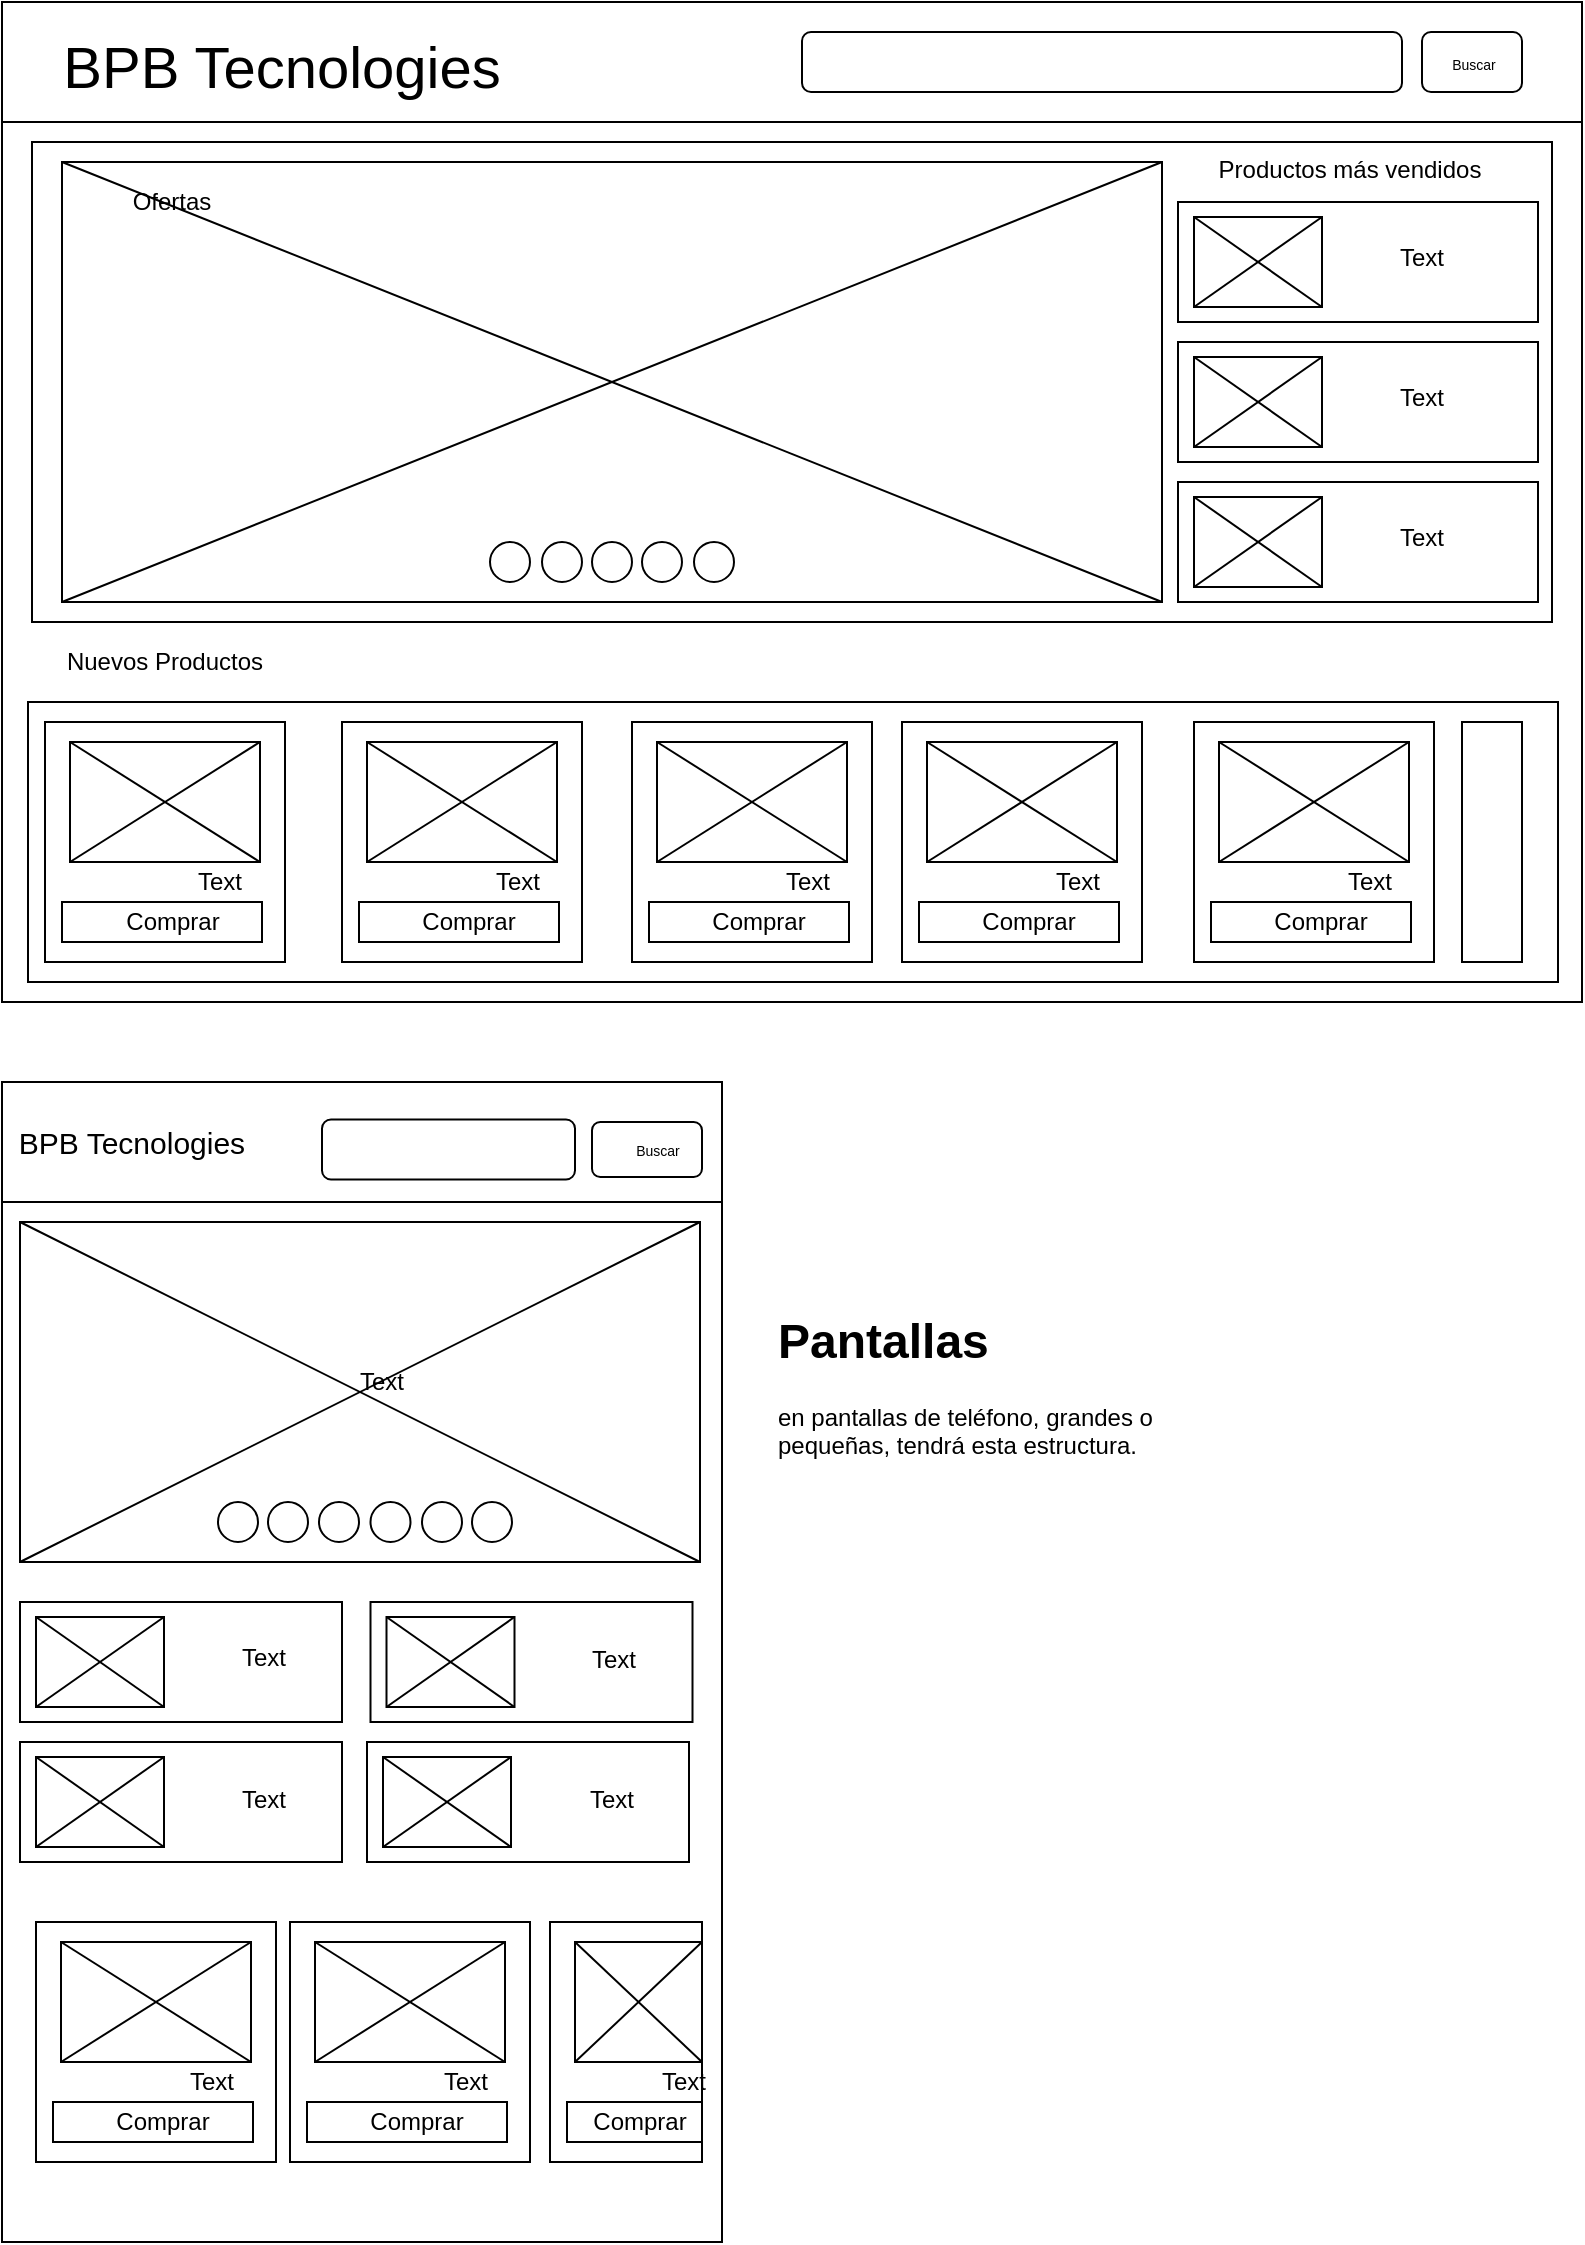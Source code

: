 <mxfile version="14.2.9" type="device"><diagram id="t5h1J87GxXywmjSeLLK5" name="Page-1"><mxGraphModel dx="1202" dy="647" grid="1" gridSize="10" guides="1" tooltips="1" connect="1" arrows="1" fold="1" page="1" pageScale="1" pageWidth="827" pageHeight="1169" math="0" shadow="0"><root><mxCell id="0"/><mxCell id="1" parent="0"/><mxCell id="QMlNw4sz7NIsnAV3HzNt-106" value="" style="rounded=1;whiteSpace=wrap;html=1;" parent="1" vertex="1"><mxGeometry x="280" y="577.5" width="50" height="30" as="geometry"/></mxCell><mxCell id="QMlNw4sz7NIsnAV3HzNt-1" value="" style="rounded=0;whiteSpace=wrap;html=1;" parent="1" vertex="1"><mxGeometry x="20" y="20" width="790" height="500" as="geometry"/></mxCell><mxCell id="QMlNw4sz7NIsnAV3HzNt-2" value="" style="rounded=0;whiteSpace=wrap;html=1;" parent="1" vertex="1"><mxGeometry x="20" y="20" width="790" height="60" as="geometry"/></mxCell><mxCell id="QMlNw4sz7NIsnAV3HzNt-3" value="" style="rounded=1;whiteSpace=wrap;html=1;" parent="1" vertex="1"><mxGeometry x="420" y="35" width="300" height="30" as="geometry"/></mxCell><mxCell id="QMlNw4sz7NIsnAV3HzNt-4" value="" style="rounded=1;whiteSpace=wrap;html=1;" parent="1" vertex="1"><mxGeometry x="730" y="35" width="50" height="30" as="geometry"/></mxCell><mxCell id="QMlNw4sz7NIsnAV3HzNt-5" value="" style="rounded=0;whiteSpace=wrap;html=1;" parent="1" vertex="1"><mxGeometry x="35" y="90" width="760" height="240" as="geometry"/></mxCell><mxCell id="QMlNw4sz7NIsnAV3HzNt-6" value="" style="rounded=0;whiteSpace=wrap;html=1;" parent="1" vertex="1"><mxGeometry x="50" y="100" width="550" height="220" as="geometry"/></mxCell><mxCell id="QMlNw4sz7NIsnAV3HzNt-7" value="" style="rounded=0;whiteSpace=wrap;html=1;" parent="1" vertex="1"><mxGeometry x="608" y="120" width="180" height="60" as="geometry"/></mxCell><mxCell id="QMlNw4sz7NIsnAV3HzNt-9" value="" style="rounded=0;whiteSpace=wrap;html=1;" parent="1" vertex="1"><mxGeometry x="33" y="370" width="765" height="140" as="geometry"/></mxCell><mxCell id="QMlNw4sz7NIsnAV3HzNt-10" value="&lt;font style=&quot;font-size: 29px&quot;&gt;BPB Tecnologies&lt;/font&gt;" style="text;html=1;strokeColor=none;fillColor=none;align=center;verticalAlign=middle;whiteSpace=wrap;rounded=0;" parent="1" vertex="1"><mxGeometry x="40" y="35" width="240" height="35" as="geometry"/></mxCell><mxCell id="QMlNw4sz7NIsnAV3HzNt-11" value="&lt;font style=&quot;font-size: 7px&quot;&gt;Buscar&lt;/font&gt;" style="text;html=1;strokeColor=none;fillColor=none;align=center;verticalAlign=middle;whiteSpace=wrap;rounded=0;" parent="1" vertex="1"><mxGeometry x="736" y="40" width="40" height="20" as="geometry"/></mxCell><mxCell id="QMlNw4sz7NIsnAV3HzNt-12" value="" style="ellipse;whiteSpace=wrap;html=1;aspect=fixed;" parent="1" vertex="1"><mxGeometry x="264" y="290" width="20" height="20" as="geometry"/></mxCell><mxCell id="QMlNw4sz7NIsnAV3HzNt-13" value="" style="ellipse;whiteSpace=wrap;html=1;aspect=fixed;" parent="1" vertex="1"><mxGeometry x="290" y="290" width="20" height="20" as="geometry"/></mxCell><mxCell id="QMlNw4sz7NIsnAV3HzNt-14" value="" style="ellipse;whiteSpace=wrap;html=1;aspect=fixed;" parent="1" vertex="1"><mxGeometry x="315" y="290" width="20" height="20" as="geometry"/></mxCell><mxCell id="QMlNw4sz7NIsnAV3HzNt-15" value="" style="ellipse;whiteSpace=wrap;html=1;aspect=fixed;" parent="1" vertex="1"><mxGeometry x="340" y="290" width="20" height="20" as="geometry"/></mxCell><mxCell id="QMlNw4sz7NIsnAV3HzNt-16" value="" style="ellipse;whiteSpace=wrap;html=1;aspect=fixed;" parent="1" vertex="1"><mxGeometry x="366" y="290" width="20" height="20" as="geometry"/></mxCell><mxCell id="QMlNw4sz7NIsnAV3HzNt-19" value="Productos más vendidos" style="text;html=1;strokeColor=none;fillColor=none;align=center;verticalAlign=middle;whiteSpace=wrap;rounded=0;" parent="1" vertex="1"><mxGeometry x="608" y="94" width="172" height="20" as="geometry"/></mxCell><mxCell id="QMlNw4sz7NIsnAV3HzNt-21" value="Nuevos Productos" style="text;html=1;strokeColor=none;fillColor=none;align=center;verticalAlign=middle;whiteSpace=wrap;rounded=0;" parent="1" vertex="1"><mxGeometry x="33" y="340" width="137" height="20" as="geometry"/></mxCell><mxCell id="QMlNw4sz7NIsnAV3HzNt-22" value="Ofertas" style="text;html=1;strokeColor=none;fillColor=none;align=center;verticalAlign=middle;whiteSpace=wrap;rounded=0;" parent="1" vertex="1"><mxGeometry x="60" y="110" width="90" height="20" as="geometry"/></mxCell><mxCell id="QMlNw4sz7NIsnAV3HzNt-23" value="" style="rounded=0;whiteSpace=wrap;html=1;" parent="1" vertex="1"><mxGeometry x="41.5" y="380" width="120" height="120" as="geometry"/></mxCell><mxCell id="QMlNw4sz7NIsnAV3HzNt-24" value="" style="rounded=0;whiteSpace=wrap;html=1;" parent="1" vertex="1"><mxGeometry x="616" y="127.5" width="64" height="45" as="geometry"/></mxCell><mxCell id="QMlNw4sz7NIsnAV3HzNt-25" value="Text" style="text;html=1;strokeColor=none;fillColor=none;align=center;verticalAlign=middle;whiteSpace=wrap;rounded=0;" parent="1" vertex="1"><mxGeometry x="710" y="137.5" width="40" height="20" as="geometry"/></mxCell><mxCell id="QMlNw4sz7NIsnAV3HzNt-32" value="" style="rounded=0;whiteSpace=wrap;html=1;" parent="1" vertex="1"><mxGeometry x="608" y="190" width="180" height="60" as="geometry"/></mxCell><mxCell id="QMlNw4sz7NIsnAV3HzNt-33" value="" style="rounded=0;whiteSpace=wrap;html=1;" parent="1" vertex="1"><mxGeometry x="608" y="260" width="180" height="60" as="geometry"/></mxCell><mxCell id="QMlNw4sz7NIsnAV3HzNt-34" value="" style="rounded=0;whiteSpace=wrap;html=1;" parent="1" vertex="1"><mxGeometry x="616" y="197.5" width="64" height="45" as="geometry"/></mxCell><mxCell id="QMlNw4sz7NIsnAV3HzNt-35" value="Text" style="text;html=1;strokeColor=none;fillColor=none;align=center;verticalAlign=middle;whiteSpace=wrap;rounded=0;" parent="1" vertex="1"><mxGeometry x="710" y="207.5" width="40" height="20" as="geometry"/></mxCell><mxCell id="QMlNw4sz7NIsnAV3HzNt-36" value="" style="rounded=0;whiteSpace=wrap;html=1;" parent="1" vertex="1"><mxGeometry x="616" y="267.5" width="64" height="45" as="geometry"/></mxCell><mxCell id="QMlNw4sz7NIsnAV3HzNt-37" value="Text" style="text;html=1;strokeColor=none;fillColor=none;align=center;verticalAlign=middle;whiteSpace=wrap;rounded=0;" parent="1" vertex="1"><mxGeometry x="710" y="277.5" width="40" height="20" as="geometry"/></mxCell><mxCell id="QMlNw4sz7NIsnAV3HzNt-38" value="" style="rounded=0;whiteSpace=wrap;html=1;" parent="1" vertex="1"><mxGeometry x="54" y="390" width="95" height="60" as="geometry"/></mxCell><mxCell id="QMlNw4sz7NIsnAV3HzNt-39" value="" style="rounded=0;whiteSpace=wrap;html=1;" parent="1" vertex="1"><mxGeometry x="50" y="470" width="100" height="20" as="geometry"/></mxCell><mxCell id="QMlNw4sz7NIsnAV3HzNt-40" value="Text" style="text;html=1;strokeColor=none;fillColor=none;align=center;verticalAlign=middle;whiteSpace=wrap;rounded=0;" parent="1" vertex="1"><mxGeometry x="109" y="450" width="40" height="20" as="geometry"/></mxCell><mxCell id="QMlNw4sz7NIsnAV3HzNt-41" value="Comprar" style="text;html=1;strokeColor=none;fillColor=none;align=center;verticalAlign=middle;whiteSpace=wrap;rounded=0;" parent="1" vertex="1"><mxGeometry x="75.75" y="470" width="58.5" height="20" as="geometry"/></mxCell><mxCell id="QMlNw4sz7NIsnAV3HzNt-48" value="" style="endArrow=none;html=1;" parent="1" source="QMlNw4sz7NIsnAV3HzNt-6" edge="1"><mxGeometry width="50" height="50" relative="1" as="geometry"><mxPoint x="550" y="150" as="sourcePoint"/><mxPoint x="600" y="100" as="targetPoint"/></mxGeometry></mxCell><mxCell id="QMlNw4sz7NIsnAV3HzNt-49" value="" style="endArrow=none;html=1;entryX=1;entryY=0;entryDx=0;entryDy=0;exitX=0;exitY=1;exitDx=0;exitDy=0;" parent="1" source="QMlNw4sz7NIsnAV3HzNt-6" target="QMlNw4sz7NIsnAV3HzNt-6" edge="1"><mxGeometry width="50" height="50" relative="1" as="geometry"><mxPoint x="340" y="320" as="sourcePoint"/><mxPoint x="390" y="270" as="targetPoint"/></mxGeometry></mxCell><mxCell id="QMlNw4sz7NIsnAV3HzNt-50" value="" style="endArrow=none;html=1;entryX=1;entryY=1;entryDx=0;entryDy=0;exitX=0;exitY=0;exitDx=0;exitDy=0;" parent="1" source="QMlNw4sz7NIsnAV3HzNt-6" target="QMlNw4sz7NIsnAV3HzNt-6" edge="1"><mxGeometry width="50" height="50" relative="1" as="geometry"><mxPoint x="60" y="330" as="sourcePoint"/><mxPoint x="610" y="110" as="targetPoint"/></mxGeometry></mxCell><mxCell id="QMlNw4sz7NIsnAV3HzNt-51" value="" style="endArrow=none;html=1;exitX=0;exitY=1;exitDx=0;exitDy=0;" parent="1" source="QMlNw4sz7NIsnAV3HzNt-24" edge="1"><mxGeometry width="50" height="50" relative="1" as="geometry"><mxPoint x="630" y="177.5" as="sourcePoint"/><mxPoint x="680" y="127.5" as="targetPoint"/></mxGeometry></mxCell><mxCell id="QMlNw4sz7NIsnAV3HzNt-52" value="" style="endArrow=none;html=1;exitX=0;exitY=0;exitDx=0;exitDy=0;entryX=1;entryY=1;entryDx=0;entryDy=0;" parent="1" source="QMlNw4sz7NIsnAV3HzNt-24" target="QMlNw4sz7NIsnAV3HzNt-24" edge="1"><mxGeometry width="50" height="50" relative="1" as="geometry"><mxPoint x="626" y="182.5" as="sourcePoint"/><mxPoint x="690" y="137.5" as="targetPoint"/></mxGeometry></mxCell><mxCell id="QMlNw4sz7NIsnAV3HzNt-54" value="" style="endArrow=none;html=1;exitX=0;exitY=1;exitDx=0;exitDy=0;" parent="1" edge="1"><mxGeometry width="50" height="50" relative="1" as="geometry"><mxPoint x="616" y="242.5" as="sourcePoint"/><mxPoint x="680" y="197.5" as="targetPoint"/></mxGeometry></mxCell><mxCell id="QMlNw4sz7NIsnAV3HzNt-55" value="" style="endArrow=none;html=1;exitX=0;exitY=0;exitDx=0;exitDy=0;entryX=1;entryY=1;entryDx=0;entryDy=0;" parent="1" edge="1"><mxGeometry width="50" height="50" relative="1" as="geometry"><mxPoint x="616" y="197.5" as="sourcePoint"/><mxPoint x="680.0" y="242.5" as="targetPoint"/></mxGeometry></mxCell><mxCell id="QMlNw4sz7NIsnAV3HzNt-56" value="" style="endArrow=none;html=1;exitX=0;exitY=1;exitDx=0;exitDy=0;" parent="1" edge="1"><mxGeometry width="50" height="50" relative="1" as="geometry"><mxPoint x="616" y="312.5" as="sourcePoint"/><mxPoint x="680" y="267.5" as="targetPoint"/></mxGeometry></mxCell><mxCell id="QMlNw4sz7NIsnAV3HzNt-57" value="" style="endArrow=none;html=1;exitX=0;exitY=0;exitDx=0;exitDy=0;entryX=1;entryY=1;entryDx=0;entryDy=0;" parent="1" edge="1"><mxGeometry width="50" height="50" relative="1" as="geometry"><mxPoint x="616" y="267.5" as="sourcePoint"/><mxPoint x="680.0" y="312.5" as="targetPoint"/></mxGeometry></mxCell><mxCell id="QMlNw4sz7NIsnAV3HzNt-58" value="" style="endArrow=none;html=1;exitX=0;exitY=1;exitDx=0;exitDy=0;entryX=1;entryY=0;entryDx=0;entryDy=0;" parent="1" source="QMlNw4sz7NIsnAV3HzNt-38" target="QMlNw4sz7NIsnAV3HzNt-38" edge="1"><mxGeometry width="50" height="50" relative="1" as="geometry"><mxPoint x="69.5" y="442.5" as="sourcePoint"/><mxPoint x="133.5" y="397.5" as="targetPoint"/></mxGeometry></mxCell><mxCell id="QMlNw4sz7NIsnAV3HzNt-59" value="" style="endArrow=none;html=1;exitX=0;exitY=0;exitDx=0;exitDy=0;entryX=1;entryY=0;entryDx=0;entryDy=0;" parent="1" source="QMlNw4sz7NIsnAV3HzNt-38" target="QMlNw4sz7NIsnAV3HzNt-40" edge="1"><mxGeometry width="50" height="50" relative="1" as="geometry"><mxPoint x="69.5" y="397.5" as="sourcePoint"/><mxPoint x="133.5" y="442.5" as="targetPoint"/></mxGeometry></mxCell><mxCell id="QMlNw4sz7NIsnAV3HzNt-68" value="" style="rounded=0;whiteSpace=wrap;html=1;" parent="1" vertex="1"><mxGeometry x="190" y="380" width="120" height="120" as="geometry"/></mxCell><mxCell id="QMlNw4sz7NIsnAV3HzNt-69" value="" style="rounded=0;whiteSpace=wrap;html=1;" parent="1" vertex="1"><mxGeometry x="202.5" y="390" width="95" height="60" as="geometry"/></mxCell><mxCell id="QMlNw4sz7NIsnAV3HzNt-70" value="" style="rounded=0;whiteSpace=wrap;html=1;" parent="1" vertex="1"><mxGeometry x="198.5" y="470" width="100" height="20" as="geometry"/></mxCell><mxCell id="QMlNw4sz7NIsnAV3HzNt-71" value="Text" style="text;html=1;strokeColor=none;fillColor=none;align=center;verticalAlign=middle;whiteSpace=wrap;rounded=0;" parent="1" vertex="1"><mxGeometry x="257.5" y="450" width="40" height="20" as="geometry"/></mxCell><mxCell id="QMlNw4sz7NIsnAV3HzNt-72" value="Comprar" style="text;html=1;strokeColor=none;fillColor=none;align=center;verticalAlign=middle;whiteSpace=wrap;rounded=0;" parent="1" vertex="1"><mxGeometry x="224.25" y="470" width="58.5" height="20" as="geometry"/></mxCell><mxCell id="QMlNw4sz7NIsnAV3HzNt-73" value="" style="endArrow=none;html=1;exitX=0;exitY=1;exitDx=0;exitDy=0;entryX=1;entryY=0;entryDx=0;entryDy=0;" parent="1" source="QMlNw4sz7NIsnAV3HzNt-69" target="QMlNw4sz7NIsnAV3HzNt-69" edge="1"><mxGeometry width="50" height="50" relative="1" as="geometry"><mxPoint x="218" y="442.5" as="sourcePoint"/><mxPoint x="282" y="397.5" as="targetPoint"/></mxGeometry></mxCell><mxCell id="QMlNw4sz7NIsnAV3HzNt-74" value="" style="endArrow=none;html=1;exitX=0;exitY=0;exitDx=0;exitDy=0;entryX=1;entryY=0;entryDx=0;entryDy=0;" parent="1" source="QMlNw4sz7NIsnAV3HzNt-69" target="QMlNw4sz7NIsnAV3HzNt-71" edge="1"><mxGeometry width="50" height="50" relative="1" as="geometry"><mxPoint x="218" y="397.5" as="sourcePoint"/><mxPoint x="282.0" y="442.5" as="targetPoint"/></mxGeometry></mxCell><mxCell id="QMlNw4sz7NIsnAV3HzNt-75" value="" style="rounded=0;whiteSpace=wrap;html=1;" parent="1" vertex="1"><mxGeometry x="335" y="380" width="120" height="120" as="geometry"/></mxCell><mxCell id="QMlNw4sz7NIsnAV3HzNt-76" value="" style="rounded=0;whiteSpace=wrap;html=1;" parent="1" vertex="1"><mxGeometry x="347.5" y="390" width="95" height="60" as="geometry"/></mxCell><mxCell id="QMlNw4sz7NIsnAV3HzNt-77" value="" style="rounded=0;whiteSpace=wrap;html=1;" parent="1" vertex="1"><mxGeometry x="343.5" y="470" width="100" height="20" as="geometry"/></mxCell><mxCell id="QMlNw4sz7NIsnAV3HzNt-78" value="Text" style="text;html=1;strokeColor=none;fillColor=none;align=center;verticalAlign=middle;whiteSpace=wrap;rounded=0;" parent="1" vertex="1"><mxGeometry x="402.5" y="450" width="40" height="20" as="geometry"/></mxCell><mxCell id="QMlNw4sz7NIsnAV3HzNt-79" value="Comprar" style="text;html=1;strokeColor=none;fillColor=none;align=center;verticalAlign=middle;whiteSpace=wrap;rounded=0;" parent="1" vertex="1"><mxGeometry x="369.25" y="470" width="58.5" height="20" as="geometry"/></mxCell><mxCell id="QMlNw4sz7NIsnAV3HzNt-80" value="" style="endArrow=none;html=1;exitX=0;exitY=1;exitDx=0;exitDy=0;entryX=1;entryY=0;entryDx=0;entryDy=0;" parent="1" source="QMlNw4sz7NIsnAV3HzNt-76" target="QMlNw4sz7NIsnAV3HzNt-76" edge="1"><mxGeometry width="50" height="50" relative="1" as="geometry"><mxPoint x="363" y="442.5" as="sourcePoint"/><mxPoint x="427" y="397.5" as="targetPoint"/></mxGeometry></mxCell><mxCell id="QMlNw4sz7NIsnAV3HzNt-81" value="" style="endArrow=none;html=1;exitX=0;exitY=0;exitDx=0;exitDy=0;entryX=1;entryY=0;entryDx=0;entryDy=0;" parent="1" source="QMlNw4sz7NIsnAV3HzNt-76" target="QMlNw4sz7NIsnAV3HzNt-78" edge="1"><mxGeometry width="50" height="50" relative="1" as="geometry"><mxPoint x="363" y="397.5" as="sourcePoint"/><mxPoint x="427.0" y="442.5" as="targetPoint"/></mxGeometry></mxCell><mxCell id="QMlNw4sz7NIsnAV3HzNt-82" value="" style="rounded=0;whiteSpace=wrap;html=1;" parent="1" vertex="1"><mxGeometry x="470" y="380" width="120" height="120" as="geometry"/></mxCell><mxCell id="QMlNw4sz7NIsnAV3HzNt-83" value="" style="rounded=0;whiteSpace=wrap;html=1;" parent="1" vertex="1"><mxGeometry x="482.5" y="390" width="95" height="60" as="geometry"/></mxCell><mxCell id="QMlNw4sz7NIsnAV3HzNt-84" value="" style="rounded=0;whiteSpace=wrap;html=1;" parent="1" vertex="1"><mxGeometry x="478.5" y="470" width="100" height="20" as="geometry"/></mxCell><mxCell id="QMlNw4sz7NIsnAV3HzNt-85" value="Text" style="text;html=1;strokeColor=none;fillColor=none;align=center;verticalAlign=middle;whiteSpace=wrap;rounded=0;" parent="1" vertex="1"><mxGeometry x="537.5" y="450" width="40" height="20" as="geometry"/></mxCell><mxCell id="QMlNw4sz7NIsnAV3HzNt-86" value="Comprar" style="text;html=1;strokeColor=none;fillColor=none;align=center;verticalAlign=middle;whiteSpace=wrap;rounded=0;" parent="1" vertex="1"><mxGeometry x="504.25" y="470" width="58.5" height="20" as="geometry"/></mxCell><mxCell id="QMlNw4sz7NIsnAV3HzNt-87" value="" style="endArrow=none;html=1;exitX=0;exitY=1;exitDx=0;exitDy=0;entryX=1;entryY=0;entryDx=0;entryDy=0;" parent="1" source="QMlNw4sz7NIsnAV3HzNt-83" target="QMlNw4sz7NIsnAV3HzNt-83" edge="1"><mxGeometry width="50" height="50" relative="1" as="geometry"><mxPoint x="498" y="442.5" as="sourcePoint"/><mxPoint x="562" y="397.5" as="targetPoint"/></mxGeometry></mxCell><mxCell id="QMlNw4sz7NIsnAV3HzNt-88" value="" style="endArrow=none;html=1;exitX=0;exitY=0;exitDx=0;exitDy=0;entryX=1;entryY=0;entryDx=0;entryDy=0;" parent="1" source="QMlNw4sz7NIsnAV3HzNt-83" target="QMlNw4sz7NIsnAV3HzNt-85" edge="1"><mxGeometry width="50" height="50" relative="1" as="geometry"><mxPoint x="498" y="397.5" as="sourcePoint"/><mxPoint x="562.0" y="442.5" as="targetPoint"/></mxGeometry></mxCell><mxCell id="QMlNw4sz7NIsnAV3HzNt-89" value="" style="rounded=0;whiteSpace=wrap;html=1;" parent="1" vertex="1"><mxGeometry x="616" y="380" width="120" height="120" as="geometry"/></mxCell><mxCell id="QMlNw4sz7NIsnAV3HzNt-90" value="" style="rounded=0;whiteSpace=wrap;html=1;" parent="1" vertex="1"><mxGeometry x="628.5" y="390" width="95" height="60" as="geometry"/></mxCell><mxCell id="QMlNw4sz7NIsnAV3HzNt-91" value="" style="rounded=0;whiteSpace=wrap;html=1;" parent="1" vertex="1"><mxGeometry x="624.5" y="470" width="100" height="20" as="geometry"/></mxCell><mxCell id="QMlNw4sz7NIsnAV3HzNt-92" value="Text" style="text;html=1;strokeColor=none;fillColor=none;align=center;verticalAlign=middle;whiteSpace=wrap;rounded=0;" parent="1" vertex="1"><mxGeometry x="683.5" y="450" width="40" height="20" as="geometry"/></mxCell><mxCell id="QMlNw4sz7NIsnAV3HzNt-93" value="Comprar" style="text;html=1;strokeColor=none;fillColor=none;align=center;verticalAlign=middle;whiteSpace=wrap;rounded=0;" parent="1" vertex="1"><mxGeometry x="650.25" y="470" width="58.5" height="20" as="geometry"/></mxCell><mxCell id="QMlNw4sz7NIsnAV3HzNt-94" value="" style="endArrow=none;html=1;exitX=0;exitY=1;exitDx=0;exitDy=0;entryX=1;entryY=0;entryDx=0;entryDy=0;" parent="1" source="QMlNw4sz7NIsnAV3HzNt-90" target="QMlNw4sz7NIsnAV3HzNt-90" edge="1"><mxGeometry width="50" height="50" relative="1" as="geometry"><mxPoint x="644" y="442.5" as="sourcePoint"/><mxPoint x="708" y="397.5" as="targetPoint"/></mxGeometry></mxCell><mxCell id="QMlNw4sz7NIsnAV3HzNt-95" value="" style="endArrow=none;html=1;exitX=0;exitY=0;exitDx=0;exitDy=0;entryX=1;entryY=0;entryDx=0;entryDy=0;" parent="1" source="QMlNw4sz7NIsnAV3HzNt-90" target="QMlNw4sz7NIsnAV3HzNt-92" edge="1"><mxGeometry width="50" height="50" relative="1" as="geometry"><mxPoint x="644" y="397.5" as="sourcePoint"/><mxPoint x="708.0" y="442.5" as="targetPoint"/></mxGeometry></mxCell><mxCell id="QMlNw4sz7NIsnAV3HzNt-97" value="" style="rounded=0;whiteSpace=wrap;html=1;" parent="1" vertex="1"><mxGeometry x="750" y="380" width="30" height="120" as="geometry"/></mxCell><mxCell id="QMlNw4sz7NIsnAV3HzNt-98" value="" style="rounded=0;whiteSpace=wrap;html=1;" parent="1" vertex="1"><mxGeometry x="20" y="560" width="360" height="580" as="geometry"/></mxCell><mxCell id="QMlNw4sz7NIsnAV3HzNt-99" value="" style="rounded=0;whiteSpace=wrap;html=1;" parent="1" vertex="1"><mxGeometry x="20" y="560" width="360" height="60" as="geometry"/></mxCell><mxCell id="QMlNw4sz7NIsnAV3HzNt-102" value="" style="rounded=1;whiteSpace=wrap;html=1;" parent="1" vertex="1"><mxGeometry x="180" y="578.75" width="126.5" height="30" as="geometry"/></mxCell><mxCell id="QMlNw4sz7NIsnAV3HzNt-103" value="&lt;font style=&quot;font-size: 15px&quot;&gt;BPB Tecnologies&lt;/font&gt;" style="text;html=1;strokeColor=none;fillColor=none;align=center;verticalAlign=middle;whiteSpace=wrap;rounded=0;" parent="1" vertex="1"><mxGeometry x="20" y="572.5" width="130" height="35" as="geometry"/></mxCell><mxCell id="QMlNw4sz7NIsnAV3HzNt-107" value="" style="rounded=1;whiteSpace=wrap;html=1;" parent="1" vertex="1"><mxGeometry x="315" y="580" width="55" height="27.5" as="geometry"/></mxCell><mxCell id="QMlNw4sz7NIsnAV3HzNt-104" value="&lt;font style=&quot;font-size: 7px&quot;&gt;Buscar&lt;/font&gt;" style="text;html=1;strokeColor=none;fillColor=none;align=center;verticalAlign=middle;whiteSpace=wrap;rounded=0;" parent="1" vertex="1"><mxGeometry x="328.25" y="582.5" width="40" height="20" as="geometry"/></mxCell><mxCell id="QMlNw4sz7NIsnAV3HzNt-108" value="" style="rounded=0;whiteSpace=wrap;html=1;" parent="1" vertex="1"><mxGeometry x="29" y="630" width="340" height="170" as="geometry"/></mxCell><mxCell id="QMlNw4sz7NIsnAV3HzNt-109" value="" style="ellipse;whiteSpace=wrap;html=1;aspect=fixed;" parent="1" vertex="1"><mxGeometry x="153" y="770" width="20" height="20" as="geometry"/></mxCell><mxCell id="QMlNw4sz7NIsnAV3HzNt-110" value="" style="ellipse;whiteSpace=wrap;html=1;aspect=fixed;" parent="1" vertex="1"><mxGeometry x="178.5" y="770" width="20" height="20" as="geometry"/></mxCell><mxCell id="QMlNw4sz7NIsnAV3HzNt-111" value="" style="ellipse;whiteSpace=wrap;html=1;aspect=fixed;" parent="1" vertex="1"><mxGeometry x="204.25" y="770" width="20" height="20" as="geometry"/></mxCell><mxCell id="QMlNw4sz7NIsnAV3HzNt-112" value="" style="ellipse;whiteSpace=wrap;html=1;aspect=fixed;" parent="1" vertex="1"><mxGeometry x="230" y="770" width="20" height="20" as="geometry"/></mxCell><mxCell id="QMlNw4sz7NIsnAV3HzNt-113" value="" style="ellipse;whiteSpace=wrap;html=1;aspect=fixed;" parent="1" vertex="1"><mxGeometry x="255" y="770" width="20" height="20" as="geometry"/></mxCell><mxCell id="QMlNw4sz7NIsnAV3HzNt-114" value="" style="ellipse;whiteSpace=wrap;html=1;aspect=fixed;" parent="1" vertex="1"><mxGeometry x="128" y="770" width="20" height="20" as="geometry"/></mxCell><mxCell id="QMlNw4sz7NIsnAV3HzNt-115" value="" style="endArrow=none;html=1;exitX=0;exitY=1;exitDx=0;exitDy=0;" parent="1" source="QMlNw4sz7NIsnAV3HzNt-108" edge="1"><mxGeometry width="50" height="50" relative="1" as="geometry"><mxPoint x="319" y="680" as="sourcePoint"/><mxPoint x="369" y="630" as="targetPoint"/></mxGeometry></mxCell><mxCell id="QMlNw4sz7NIsnAV3HzNt-116" value="" style="endArrow=none;html=1;exitX=0;exitY=0;exitDx=0;exitDy=0;entryX=1;entryY=1;entryDx=0;entryDy=0;" parent="1" source="QMlNw4sz7NIsnAV3HzNt-108" target="QMlNw4sz7NIsnAV3HzNt-108" edge="1"><mxGeometry width="50" height="50" relative="1" as="geometry"><mxPoint x="260" y="880" as="sourcePoint"/><mxPoint x="310" y="830" as="targetPoint"/></mxGeometry></mxCell><mxCell id="QMlNw4sz7NIsnAV3HzNt-117" value="" style="rounded=0;whiteSpace=wrap;html=1;" parent="1" vertex="1"><mxGeometry x="29" y="820" width="161" height="60" as="geometry"/></mxCell><mxCell id="QMlNw4sz7NIsnAV3HzNt-118" value="" style="rounded=0;whiteSpace=wrap;html=1;" parent="1" vertex="1"><mxGeometry x="37" y="827.5" width="64" height="45" as="geometry"/></mxCell><mxCell id="QMlNw4sz7NIsnAV3HzNt-119" value="Text" style="text;html=1;strokeColor=none;fillColor=none;align=center;verticalAlign=middle;whiteSpace=wrap;rounded=0;" parent="1" vertex="1"><mxGeometry x="131" y="837.5" width="40" height="20" as="geometry"/></mxCell><mxCell id="QMlNw4sz7NIsnAV3HzNt-120" value="" style="endArrow=none;html=1;exitX=0;exitY=1;exitDx=0;exitDy=0;" parent="1" source="QMlNw4sz7NIsnAV3HzNt-118" edge="1"><mxGeometry width="50" height="50" relative="1" as="geometry"><mxPoint x="51" y="877.5" as="sourcePoint"/><mxPoint x="101" y="827.5" as="targetPoint"/></mxGeometry></mxCell><mxCell id="QMlNw4sz7NIsnAV3HzNt-121" value="" style="endArrow=none;html=1;exitX=0;exitY=0;exitDx=0;exitDy=0;entryX=1;entryY=1;entryDx=0;entryDy=0;" parent="1" source="QMlNw4sz7NIsnAV3HzNt-118" target="QMlNw4sz7NIsnAV3HzNt-118" edge="1"><mxGeometry width="50" height="50" relative="1" as="geometry"><mxPoint x="47" y="882.5" as="sourcePoint"/><mxPoint x="111" y="837.5" as="targetPoint"/></mxGeometry></mxCell><mxCell id="QMlNw4sz7NIsnAV3HzNt-122" value="" style="rounded=0;whiteSpace=wrap;html=1;" parent="1" vertex="1"><mxGeometry x="204.25" y="820" width="161" height="60" as="geometry"/></mxCell><mxCell id="QMlNw4sz7NIsnAV3HzNt-123" value="" style="rounded=0;whiteSpace=wrap;html=1;" parent="1" vertex="1"><mxGeometry x="212.25" y="827.5" width="64" height="45" as="geometry"/></mxCell><mxCell id="QMlNw4sz7NIsnAV3HzNt-124" value="Text" style="text;html=1;strokeColor=none;fillColor=none;align=center;verticalAlign=middle;whiteSpace=wrap;rounded=0;" parent="1" vertex="1"><mxGeometry x="306.25" y="840" width="40" height="17.5" as="geometry"/></mxCell><mxCell id="QMlNw4sz7NIsnAV3HzNt-125" value="" style="endArrow=none;html=1;exitX=0;exitY=1;exitDx=0;exitDy=0;" parent="1" source="QMlNw4sz7NIsnAV3HzNt-123" edge="1"><mxGeometry width="50" height="50" relative="1" as="geometry"><mxPoint x="226.25" y="877.5" as="sourcePoint"/><mxPoint x="276.25" y="827.5" as="targetPoint"/></mxGeometry></mxCell><mxCell id="QMlNw4sz7NIsnAV3HzNt-126" value="" style="endArrow=none;html=1;exitX=0;exitY=0;exitDx=0;exitDy=0;entryX=1;entryY=1;entryDx=0;entryDy=0;" parent="1" source="QMlNw4sz7NIsnAV3HzNt-123" target="QMlNw4sz7NIsnAV3HzNt-123" edge="1"><mxGeometry width="50" height="50" relative="1" as="geometry"><mxPoint x="222.25" y="882.5" as="sourcePoint"/><mxPoint x="286.25" y="837.5" as="targetPoint"/></mxGeometry></mxCell><mxCell id="QMlNw4sz7NIsnAV3HzNt-127" value="" style="rounded=0;whiteSpace=wrap;html=1;" parent="1" vertex="1"><mxGeometry x="202.5" y="890" width="161" height="60" as="geometry"/></mxCell><mxCell id="QMlNw4sz7NIsnAV3HzNt-128" value="" style="rounded=0;whiteSpace=wrap;html=1;" parent="1" vertex="1"><mxGeometry x="210.5" y="897.5" width="64" height="45" as="geometry"/></mxCell><mxCell id="QMlNw4sz7NIsnAV3HzNt-129" value="Text" style="text;html=1;strokeColor=none;fillColor=none;align=center;verticalAlign=middle;whiteSpace=wrap;rounded=0;" parent="1" vertex="1"><mxGeometry x="304.5" y="910" width="40" height="17.5" as="geometry"/></mxCell><mxCell id="QMlNw4sz7NIsnAV3HzNt-130" value="" style="endArrow=none;html=1;exitX=0;exitY=1;exitDx=0;exitDy=0;" parent="1" source="QMlNw4sz7NIsnAV3HzNt-128" edge="1"><mxGeometry width="50" height="50" relative="1" as="geometry"><mxPoint x="224.5" y="947.5" as="sourcePoint"/><mxPoint x="274.5" y="897.5" as="targetPoint"/></mxGeometry></mxCell><mxCell id="QMlNw4sz7NIsnAV3HzNt-131" value="" style="endArrow=none;html=1;exitX=0;exitY=0;exitDx=0;exitDy=0;entryX=1;entryY=1;entryDx=0;entryDy=0;" parent="1" source="QMlNw4sz7NIsnAV3HzNt-128" target="QMlNw4sz7NIsnAV3HzNt-128" edge="1"><mxGeometry width="50" height="50" relative="1" as="geometry"><mxPoint x="220.5" y="952.5" as="sourcePoint"/><mxPoint x="284.5" y="907.5" as="targetPoint"/></mxGeometry></mxCell><mxCell id="QMlNw4sz7NIsnAV3HzNt-132" value="" style="rounded=0;whiteSpace=wrap;html=1;" parent="1" vertex="1"><mxGeometry x="29" y="890" width="161" height="60" as="geometry"/></mxCell><mxCell id="QMlNw4sz7NIsnAV3HzNt-133" value="" style="rounded=0;whiteSpace=wrap;html=1;" parent="1" vertex="1"><mxGeometry x="37" y="897.5" width="64" height="45" as="geometry"/></mxCell><mxCell id="QMlNw4sz7NIsnAV3HzNt-134" value="Text" style="text;html=1;strokeColor=none;fillColor=none;align=center;verticalAlign=middle;whiteSpace=wrap;rounded=0;" parent="1" vertex="1"><mxGeometry x="131" y="910" width="40" height="17.5" as="geometry"/></mxCell><mxCell id="QMlNw4sz7NIsnAV3HzNt-135" value="" style="endArrow=none;html=1;exitX=0;exitY=1;exitDx=0;exitDy=0;" parent="1" source="QMlNw4sz7NIsnAV3HzNt-133" edge="1"><mxGeometry width="50" height="50" relative="1" as="geometry"><mxPoint x="51" y="947.5" as="sourcePoint"/><mxPoint x="101" y="897.5" as="targetPoint"/></mxGeometry></mxCell><mxCell id="QMlNw4sz7NIsnAV3HzNt-136" value="" style="endArrow=none;html=1;exitX=0;exitY=0;exitDx=0;exitDy=0;entryX=1;entryY=1;entryDx=0;entryDy=0;" parent="1" source="QMlNw4sz7NIsnAV3HzNt-133" target="QMlNw4sz7NIsnAV3HzNt-133" edge="1"><mxGeometry width="50" height="50" relative="1" as="geometry"><mxPoint x="47" y="952.5" as="sourcePoint"/><mxPoint x="111" y="907.5" as="targetPoint"/></mxGeometry></mxCell><mxCell id="QMlNw4sz7NIsnAV3HzNt-143" value="" style="rounded=0;whiteSpace=wrap;html=1;" parent="1" vertex="1"><mxGeometry x="37" y="980" width="120" height="120" as="geometry"/></mxCell><mxCell id="QMlNw4sz7NIsnAV3HzNt-144" value="" style="rounded=0;whiteSpace=wrap;html=1;" parent="1" vertex="1"><mxGeometry x="49.5" y="990" width="95" height="60" as="geometry"/></mxCell><mxCell id="QMlNw4sz7NIsnAV3HzNt-145" value="" style="rounded=0;whiteSpace=wrap;html=1;" parent="1" vertex="1"><mxGeometry x="45.5" y="1070" width="100" height="20" as="geometry"/></mxCell><mxCell id="QMlNw4sz7NIsnAV3HzNt-146" value="Text" style="text;html=1;strokeColor=none;fillColor=none;align=center;verticalAlign=middle;whiteSpace=wrap;rounded=0;" parent="1" vertex="1"><mxGeometry x="104.5" y="1050" width="40" height="20" as="geometry"/></mxCell><mxCell id="QMlNw4sz7NIsnAV3HzNt-147" value="Comprar" style="text;html=1;strokeColor=none;fillColor=none;align=center;verticalAlign=middle;whiteSpace=wrap;rounded=0;" parent="1" vertex="1"><mxGeometry x="71.25" y="1070" width="58.5" height="20" as="geometry"/></mxCell><mxCell id="QMlNw4sz7NIsnAV3HzNt-148" value="" style="endArrow=none;html=1;exitX=0;exitY=1;exitDx=0;exitDy=0;entryX=1;entryY=0;entryDx=0;entryDy=0;" parent="1" source="QMlNw4sz7NIsnAV3HzNt-144" target="QMlNw4sz7NIsnAV3HzNt-144" edge="1"><mxGeometry width="50" height="50" relative="1" as="geometry"><mxPoint x="65" y="1042.5" as="sourcePoint"/><mxPoint x="129" y="997.5" as="targetPoint"/></mxGeometry></mxCell><mxCell id="QMlNw4sz7NIsnAV3HzNt-149" value="" style="endArrow=none;html=1;exitX=0;exitY=0;exitDx=0;exitDy=0;entryX=1;entryY=0;entryDx=0;entryDy=0;" parent="1" source="QMlNw4sz7NIsnAV3HzNt-144" target="QMlNw4sz7NIsnAV3HzNt-146" edge="1"><mxGeometry width="50" height="50" relative="1" as="geometry"><mxPoint x="65" y="997.5" as="sourcePoint"/><mxPoint x="129.0" y="1042.5" as="targetPoint"/></mxGeometry></mxCell><mxCell id="QMlNw4sz7NIsnAV3HzNt-150" value="" style="rounded=0;whiteSpace=wrap;html=1;" parent="1" vertex="1"><mxGeometry x="164" y="980" width="120" height="120" as="geometry"/></mxCell><mxCell id="QMlNw4sz7NIsnAV3HzNt-151" value="" style="rounded=0;whiteSpace=wrap;html=1;" parent="1" vertex="1"><mxGeometry x="176.5" y="990" width="95" height="60" as="geometry"/></mxCell><mxCell id="QMlNw4sz7NIsnAV3HzNt-152" value="" style="rounded=0;whiteSpace=wrap;html=1;" parent="1" vertex="1"><mxGeometry x="172.5" y="1070" width="100" height="20" as="geometry"/></mxCell><mxCell id="QMlNw4sz7NIsnAV3HzNt-153" value="Text" style="text;html=1;strokeColor=none;fillColor=none;align=center;verticalAlign=middle;whiteSpace=wrap;rounded=0;" parent="1" vertex="1"><mxGeometry x="231.5" y="1050" width="40" height="20" as="geometry"/></mxCell><mxCell id="QMlNw4sz7NIsnAV3HzNt-154" value="Comprar" style="text;html=1;strokeColor=none;fillColor=none;align=center;verticalAlign=middle;whiteSpace=wrap;rounded=0;" parent="1" vertex="1"><mxGeometry x="198.25" y="1070" width="58.5" height="20" as="geometry"/></mxCell><mxCell id="QMlNw4sz7NIsnAV3HzNt-155" value="" style="endArrow=none;html=1;exitX=0;exitY=1;exitDx=0;exitDy=0;entryX=1;entryY=0;entryDx=0;entryDy=0;" parent="1" source="QMlNw4sz7NIsnAV3HzNt-151" target="QMlNw4sz7NIsnAV3HzNt-151" edge="1"><mxGeometry width="50" height="50" relative="1" as="geometry"><mxPoint x="192" y="1042.5" as="sourcePoint"/><mxPoint x="256" y="997.5" as="targetPoint"/></mxGeometry></mxCell><mxCell id="QMlNw4sz7NIsnAV3HzNt-156" value="" style="endArrow=none;html=1;exitX=0;exitY=0;exitDx=0;exitDy=0;entryX=1;entryY=0;entryDx=0;entryDy=0;" parent="1" source="QMlNw4sz7NIsnAV3HzNt-151" target="QMlNw4sz7NIsnAV3HzNt-153" edge="1"><mxGeometry width="50" height="50" relative="1" as="geometry"><mxPoint x="192" y="997.5" as="sourcePoint"/><mxPoint x="256.0" y="1042.5" as="targetPoint"/></mxGeometry></mxCell><mxCell id="QMlNw4sz7NIsnAV3HzNt-157" value="" style="rounded=0;whiteSpace=wrap;html=1;" parent="1" vertex="1"><mxGeometry x="294" y="980" width="76" height="120" as="geometry"/></mxCell><mxCell id="QMlNw4sz7NIsnAV3HzNt-158" value="" style="rounded=0;whiteSpace=wrap;html=1;" parent="1" vertex="1"><mxGeometry x="306.5" y="990" width="63.5" height="60" as="geometry"/></mxCell><mxCell id="QMlNw4sz7NIsnAV3HzNt-159" value="" style="rounded=0;whiteSpace=wrap;html=1;" parent="1" vertex="1"><mxGeometry x="302.5" y="1070" width="67.5" height="20" as="geometry"/></mxCell><mxCell id="QMlNw4sz7NIsnAV3HzNt-160" value="Text" style="text;html=1;strokeColor=none;fillColor=none;align=center;verticalAlign=middle;whiteSpace=wrap;rounded=0;" parent="1" vertex="1"><mxGeometry x="360" y="1050" width="1.5" height="20" as="geometry"/></mxCell><mxCell id="QMlNw4sz7NIsnAV3HzNt-161" value="Comprar" style="text;html=1;strokeColor=none;fillColor=none;align=center;verticalAlign=middle;whiteSpace=wrap;rounded=0;" parent="1" vertex="1"><mxGeometry x="328.25" y="1070" width="21.75" height="20" as="geometry"/></mxCell><mxCell id="QMlNw4sz7NIsnAV3HzNt-162" value="" style="endArrow=none;html=1;exitX=0;exitY=1;exitDx=0;exitDy=0;entryX=1;entryY=0;entryDx=0;entryDy=0;" parent="1" source="QMlNw4sz7NIsnAV3HzNt-158" target="QMlNw4sz7NIsnAV3HzNt-158" edge="1"><mxGeometry width="50" height="50" relative="1" as="geometry"><mxPoint x="322" y="1042.5" as="sourcePoint"/><mxPoint x="386" y="997.5" as="targetPoint"/></mxGeometry></mxCell><mxCell id="QMlNw4sz7NIsnAV3HzNt-163" value="" style="endArrow=none;html=1;exitX=0;exitY=0;exitDx=0;exitDy=0;entryX=1;entryY=1;entryDx=0;entryDy=0;" parent="1" source="QMlNw4sz7NIsnAV3HzNt-158" target="QMlNw4sz7NIsnAV3HzNt-158" edge="1"><mxGeometry width="50" height="50" relative="1" as="geometry"><mxPoint x="322" y="997.5" as="sourcePoint"/><mxPoint x="386.0" y="1042.5" as="targetPoint"/></mxGeometry></mxCell><mxCell id="QMlNw4sz7NIsnAV3HzNt-164" value="Text" style="text;html=1;strokeColor=none;fillColor=none;align=center;verticalAlign=middle;whiteSpace=wrap;rounded=0;" parent="1" vertex="1"><mxGeometry x="190" y="700" width="40" height="20" as="geometry"/></mxCell><mxCell id="QMlNw4sz7NIsnAV3HzNt-165" value="&lt;h1&gt;Pantallas&lt;/h1&gt;&lt;p&gt;en pantallas de teléfono, grandes o pequeñas, tendrá esta estructura.&lt;/p&gt;&lt;p&gt;&lt;br&gt;&lt;/p&gt;" style="text;html=1;strokeColor=none;fillColor=none;spacing=5;spacingTop=-20;whiteSpace=wrap;overflow=hidden;rounded=0;" parent="1" vertex="1"><mxGeometry x="402.5" y="670" width="221.67" height="140" as="geometry"/></mxCell></root></mxGraphModel></diagram></mxfile>